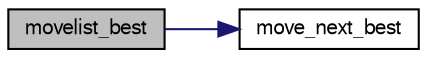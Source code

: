 digraph "movelist_best"
{
 // LATEX_PDF_SIZE
  bgcolor="transparent";
  edge [fontname="FreeSans",fontsize="10",labelfontname="FreeSans",labelfontsize="10"];
  node [fontname="FreeSans",fontsize="10",shape=record];
  rankdir="LR";
  Node1 [label="movelist_best",height=0.2,width=0.4,color="black", fillcolor="grey75", style="filled", fontcolor="black",tooltip="Return the best move of the list."];
  Node1 -> Node2 [color="midnightblue",fontsize="10",style="solid",fontname="FreeSans"];
  Node2 [label="move_next_best",height=0.2,width=0.4,color="black",URL="$move_8c.html#af32bd5c1897e4e470f7cafd35e409dbf",tooltip="Return the next best move from the list."];
}
